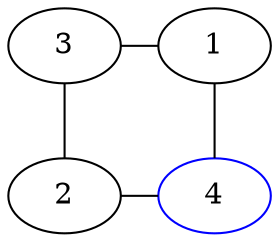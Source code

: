 graph {
  3 -- 1;
  3 -- 2;
  1 -- 4;
  2 -- 4;

  {
    rank="same";
    1;
    3;

  }


  {
    rank="same";
    2;
    4;

  }

  4 [color="blue"];

}
